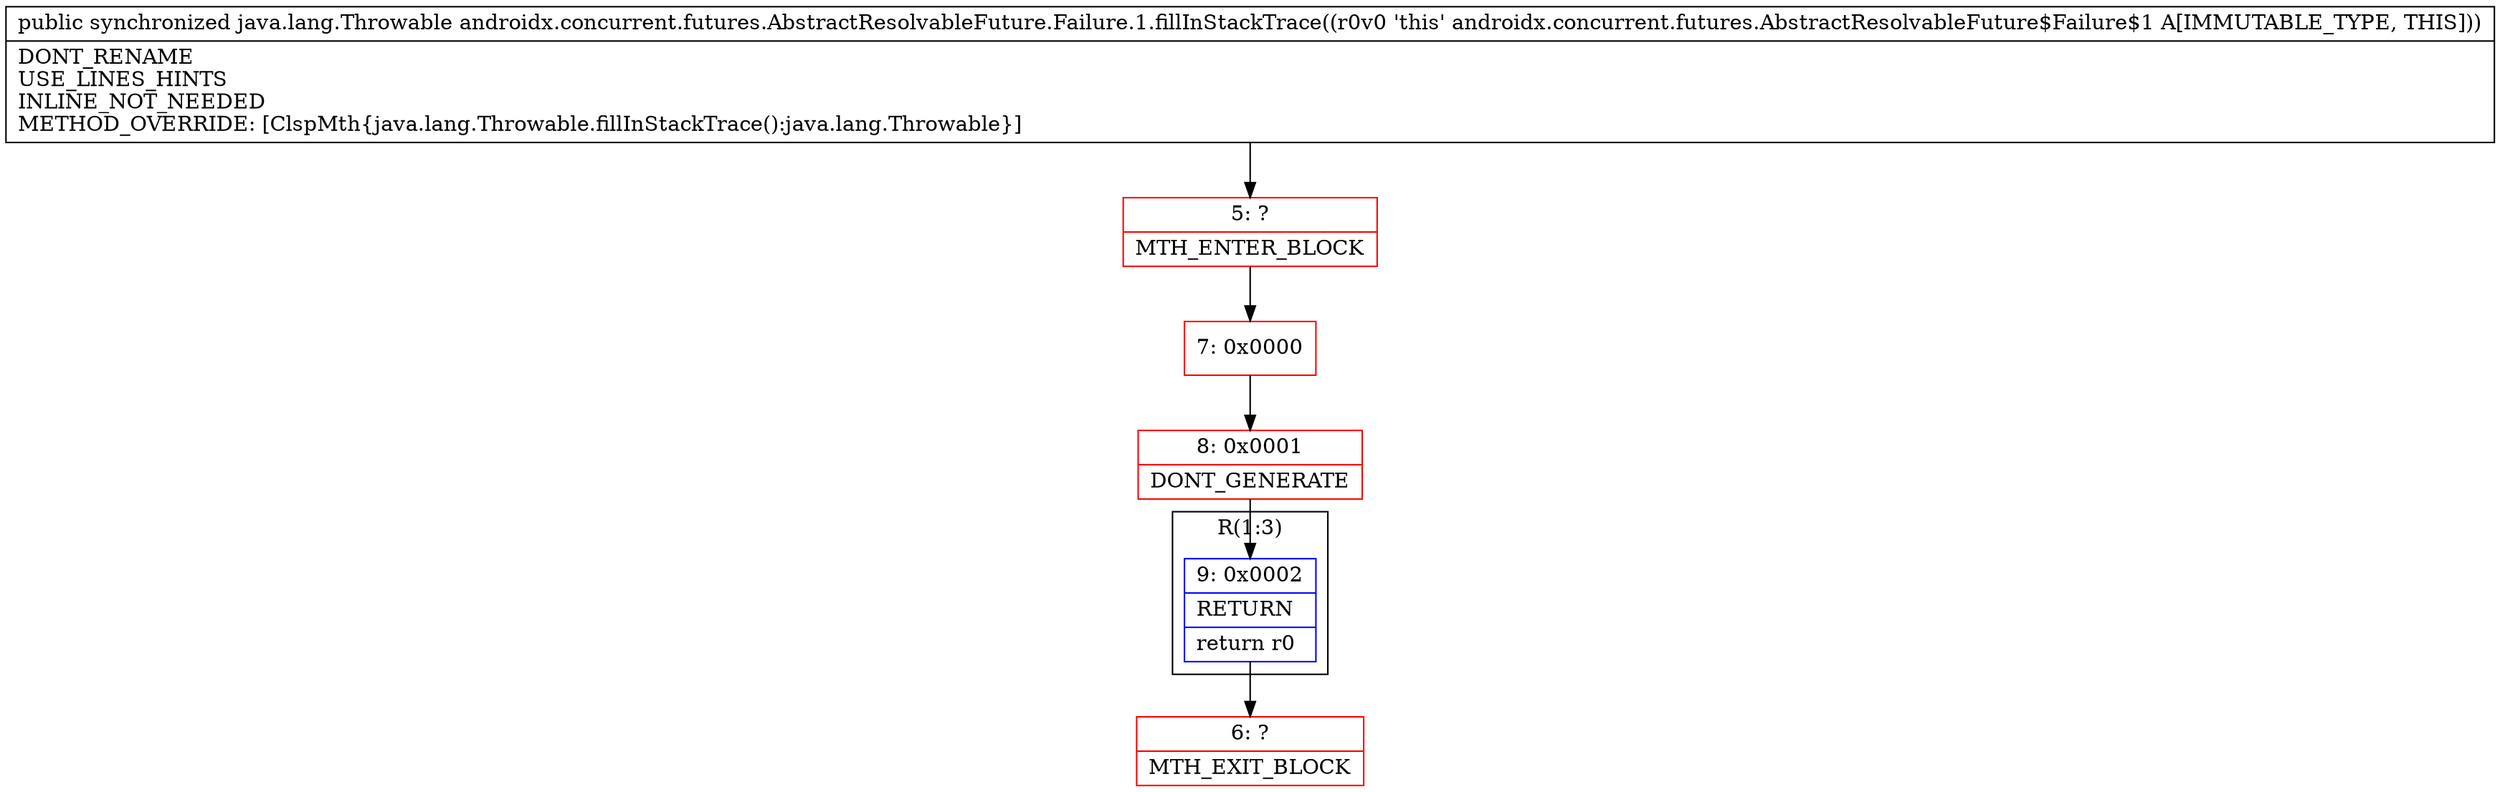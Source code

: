 digraph "CFG forandroidx.concurrent.futures.AbstractResolvableFuture.Failure.1.fillInStackTrace()Ljava\/lang\/Throwable;" {
subgraph cluster_Region_1512159100 {
label = "R(1:3)";
node [shape=record,color=blue];
Node_9 [shape=record,label="{9\:\ 0x0002|RETURN\l|return r0\l}"];
}
Node_5 [shape=record,color=red,label="{5\:\ ?|MTH_ENTER_BLOCK\l}"];
Node_7 [shape=record,color=red,label="{7\:\ 0x0000}"];
Node_8 [shape=record,color=red,label="{8\:\ 0x0001|DONT_GENERATE\l}"];
Node_6 [shape=record,color=red,label="{6\:\ ?|MTH_EXIT_BLOCK\l}"];
MethodNode[shape=record,label="{public synchronized java.lang.Throwable androidx.concurrent.futures.AbstractResolvableFuture.Failure.1.fillInStackTrace((r0v0 'this' androidx.concurrent.futures.AbstractResolvableFuture$Failure$1 A[IMMUTABLE_TYPE, THIS]))  | DONT_RENAME\lUSE_LINES_HINTS\lINLINE_NOT_NEEDED\lMETHOD_OVERRIDE: [ClspMth\{java.lang.Throwable.fillInStackTrace():java.lang.Throwable\}]\l}"];
MethodNode -> Node_5;Node_9 -> Node_6;
Node_5 -> Node_7;
Node_7 -> Node_8;
Node_8 -> Node_9;
}


